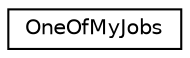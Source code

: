 digraph G
{
  edge [fontname="Helvetica",fontsize="10",labelfontname="Helvetica",labelfontsize="10"];
  node [fontname="Helvetica",fontsize="10",shape=record];
  rankdir="LR";
  Node1 [label="OneOfMyJobs",height=0.2,width=0.4,color="black", fillcolor="white", style="filled",URL="$interface_one_of_my_jobs.html"];
}
